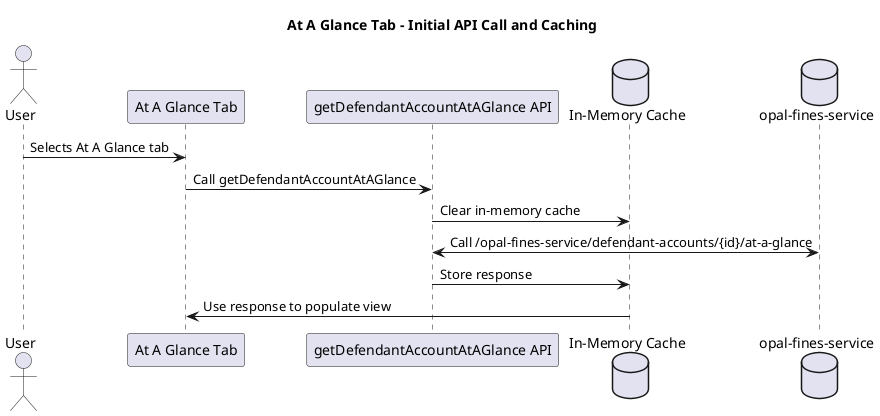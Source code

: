 @startuml
title At A Glance Tab - Initial API Call and Caching

actor User
participant "At A Glance Tab" as Glance
participant "getDefendantAccountAtAGlance API" as API
database "In-Memory Cache" as Cache
database "opal-fines-service" as Backend

User -> Glance : Selects At A Glance tab
Glance -> API : Call getDefendantAccountAtAGlance
API -> Cache : Clear in-memory cache
API <-> Backend : Call /opal-fines-service/defendant-accounts/{id}/at-a-glance
API -> Cache : Store response
Glance <- Cache : Use response to populate view
@enduml